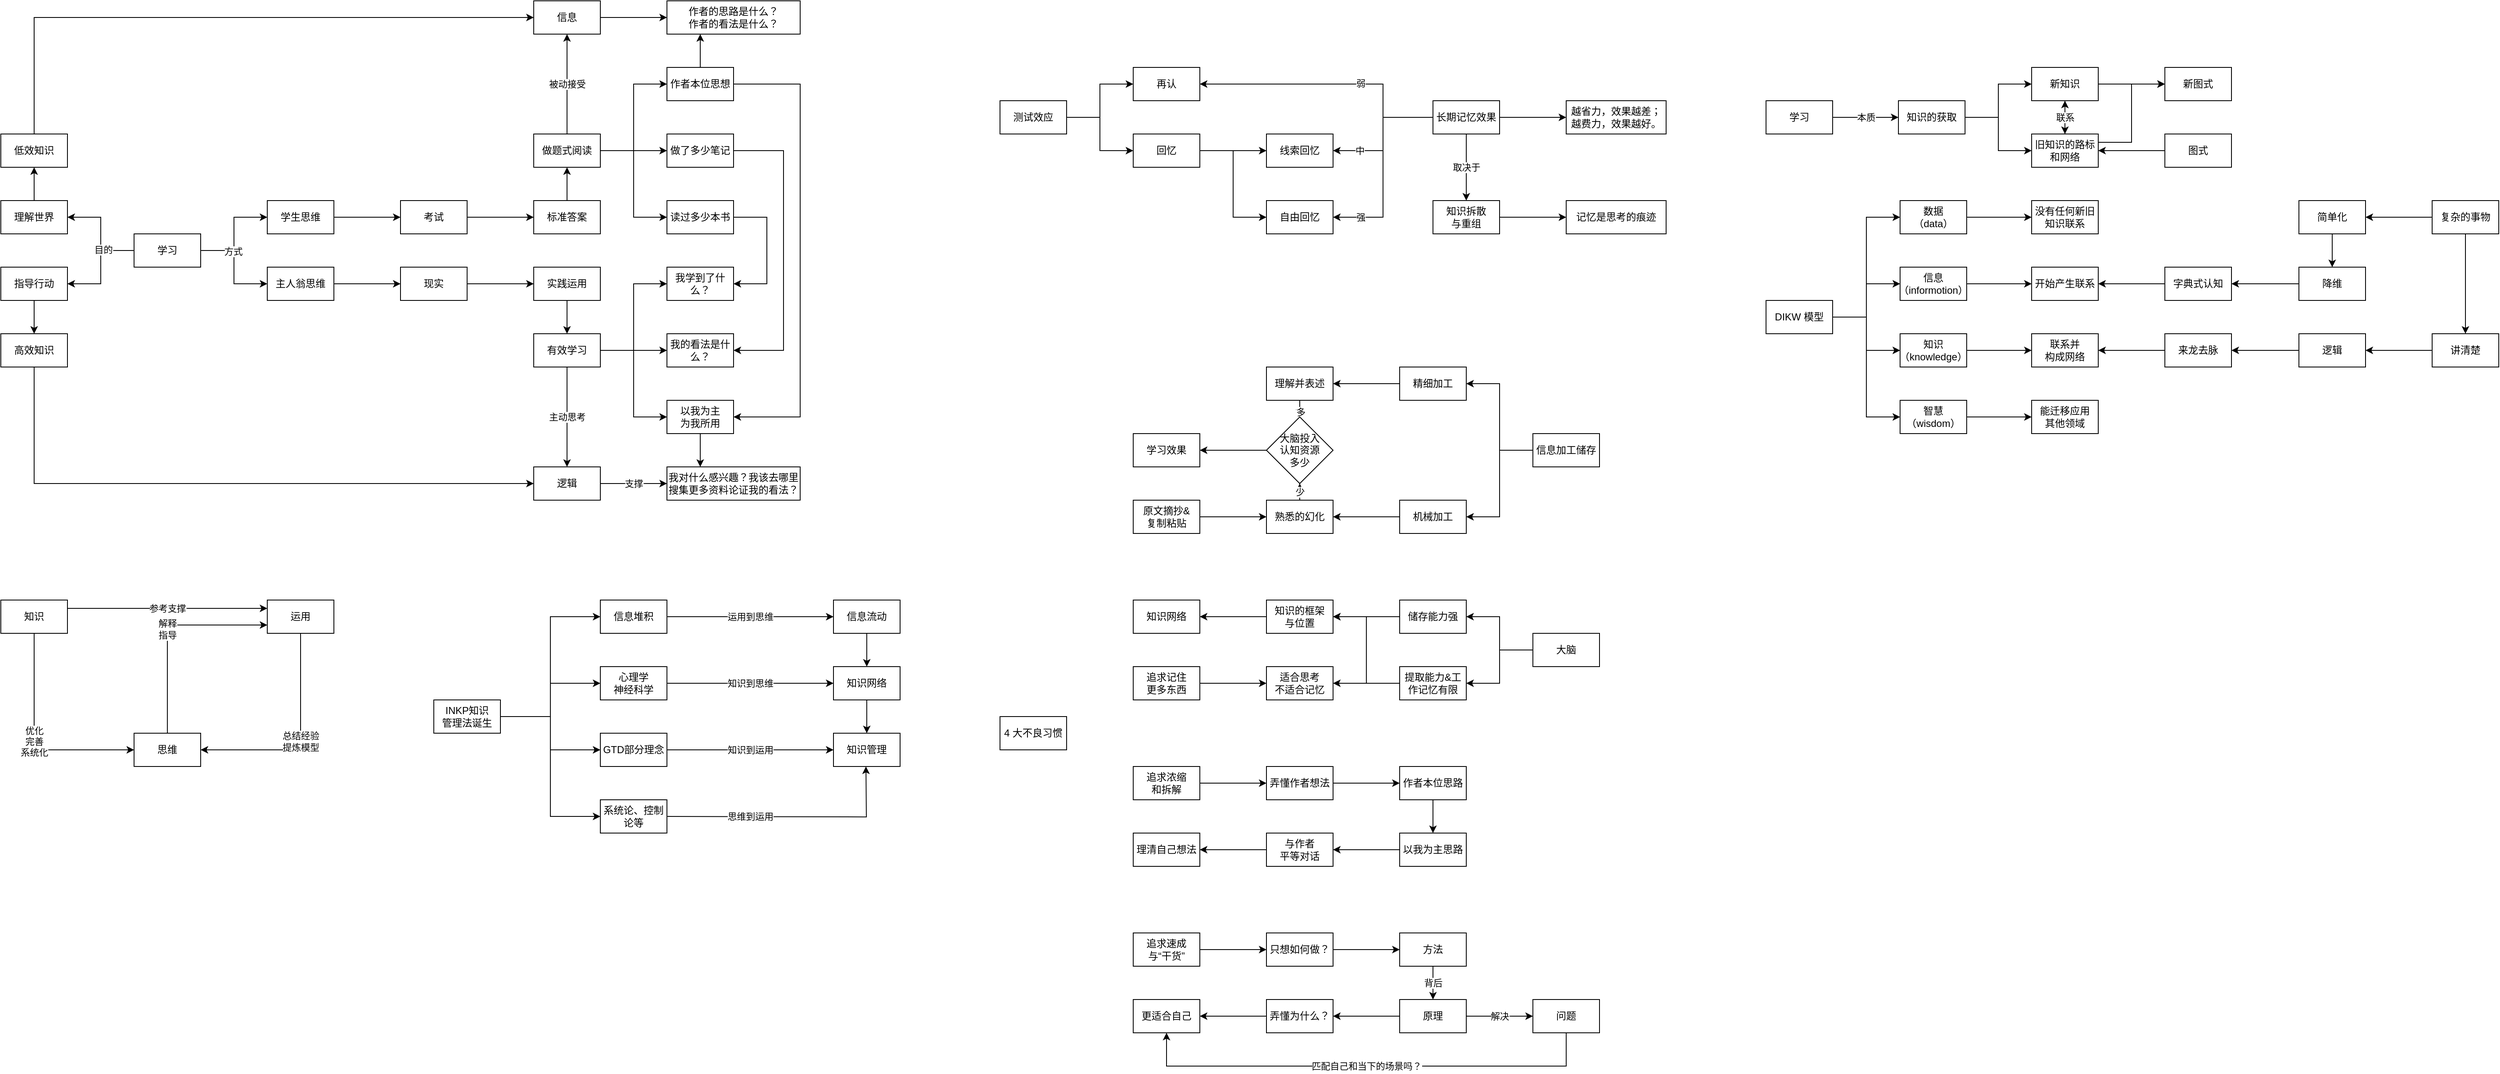 <mxfile version="24.2.7" type="github">
  <diagram name="第 1 页" id="3-ir8sG8A9ir57TGtiIx">
    <mxGraphModel dx="1088" dy="473" grid="1" gridSize="10" guides="1" tooltips="1" connect="1" arrows="1" fold="1" page="1" pageScale="1" pageWidth="827" pageHeight="1169" math="0" shadow="0">
      <root>
        <mxCell id="0" />
        <mxCell id="1" parent="0" />
        <mxCell id="uI1bhCW3IxB6a_JiNnzH-12" style="edgeStyle=orthogonalEdgeStyle;rounded=0;orthogonalLoop=1;jettySize=auto;html=1;" parent="1" source="uI1bhCW3IxB6a_JiNnzH-1" target="uI1bhCW3IxB6a_JiNnzH-5" edge="1">
          <mxGeometry relative="1" as="geometry" />
        </mxCell>
        <mxCell id="uI1bhCW3IxB6a_JiNnzH-1" value="学生思维" style="rounded=0;whiteSpace=wrap;html=1;" parent="1" vertex="1">
          <mxGeometry x="440" y="400" width="80" height="40" as="geometry" />
        </mxCell>
        <mxCell id="uI1bhCW3IxB6a_JiNnzH-13" style="edgeStyle=orthogonalEdgeStyle;rounded=0;orthogonalLoop=1;jettySize=auto;html=1;" parent="1" source="uI1bhCW3IxB6a_JiNnzH-2" target="uI1bhCW3IxB6a_JiNnzH-1" edge="1">
          <mxGeometry relative="1" as="geometry" />
        </mxCell>
        <mxCell id="uI1bhCW3IxB6a_JiNnzH-14" style="edgeStyle=orthogonalEdgeStyle;rounded=0;orthogonalLoop=1;jettySize=auto;html=1;entryX=0;entryY=0.5;entryDx=0;entryDy=0;" parent="1" source="uI1bhCW3IxB6a_JiNnzH-2" target="uI1bhCW3IxB6a_JiNnzH-9" edge="1">
          <mxGeometry relative="1" as="geometry" />
        </mxCell>
        <mxCell id="uI1bhCW3IxB6a_JiNnzH-65" value="方式" style="edgeLabel;html=1;align=center;verticalAlign=middle;resizable=0;points=[];" parent="uI1bhCW3IxB6a_JiNnzH-14" vertex="1" connectable="0">
          <mxGeometry x="-0.329" relative="1" as="geometry">
            <mxPoint x="-1" as="offset" />
          </mxGeometry>
        </mxCell>
        <mxCell id="uI1bhCW3IxB6a_JiNnzH-53" value="" style="edgeStyle=orthogonalEdgeStyle;rounded=0;orthogonalLoop=1;jettySize=auto;html=1;entryX=1;entryY=0.5;entryDx=0;entryDy=0;" parent="1" source="uI1bhCW3IxB6a_JiNnzH-2" target="uI1bhCW3IxB6a_JiNnzH-51" edge="1">
          <mxGeometry relative="1" as="geometry" />
        </mxCell>
        <mxCell id="uI1bhCW3IxB6a_JiNnzH-61" style="edgeStyle=orthogonalEdgeStyle;rounded=0;orthogonalLoop=1;jettySize=auto;html=1;entryX=1;entryY=0.5;entryDx=0;entryDy=0;" parent="1" source="uI1bhCW3IxB6a_JiNnzH-2" target="uI1bhCW3IxB6a_JiNnzH-52" edge="1">
          <mxGeometry relative="1" as="geometry" />
        </mxCell>
        <mxCell id="uI1bhCW3IxB6a_JiNnzH-64" value="目的" style="edgeLabel;html=1;align=center;verticalAlign=middle;resizable=0;points=[];" parent="uI1bhCW3IxB6a_JiNnzH-61" vertex="1" connectable="0">
          <mxGeometry x="-0.38" y="-1" relative="1" as="geometry">
            <mxPoint as="offset" />
          </mxGeometry>
        </mxCell>
        <mxCell id="uI1bhCW3IxB6a_JiNnzH-2" value="学习" style="rounded=0;whiteSpace=wrap;html=1;" parent="1" vertex="1">
          <mxGeometry x="280" y="440" width="80" height="40" as="geometry" />
        </mxCell>
        <mxCell id="uI1bhCW3IxB6a_JiNnzH-25" style="edgeStyle=orthogonalEdgeStyle;rounded=0;orthogonalLoop=1;jettySize=auto;html=1;" parent="1" source="uI1bhCW3IxB6a_JiNnzH-3" target="uI1bhCW3IxB6a_JiNnzH-17" edge="1">
          <mxGeometry relative="1" as="geometry" />
        </mxCell>
        <mxCell id="uI1bhCW3IxB6a_JiNnzH-3" value="标准答案" style="rounded=0;whiteSpace=wrap;html=1;" parent="1" vertex="1">
          <mxGeometry x="760" y="400" width="80" height="40" as="geometry" />
        </mxCell>
        <mxCell id="uI1bhCW3IxB6a_JiNnzH-11" style="edgeStyle=orthogonalEdgeStyle;rounded=0;orthogonalLoop=1;jettySize=auto;html=1;entryX=0;entryY=0.5;entryDx=0;entryDy=0;" parent="1" source="uI1bhCW3IxB6a_JiNnzH-4" target="uI1bhCW3IxB6a_JiNnzH-6" edge="1">
          <mxGeometry relative="1" as="geometry" />
        </mxCell>
        <mxCell id="uI1bhCW3IxB6a_JiNnzH-4" value="现实" style="rounded=0;whiteSpace=wrap;html=1;" parent="1" vertex="1">
          <mxGeometry x="600" y="480" width="80" height="40" as="geometry" />
        </mxCell>
        <mxCell id="uI1bhCW3IxB6a_JiNnzH-8" style="edgeStyle=orthogonalEdgeStyle;rounded=0;orthogonalLoop=1;jettySize=auto;html=1;" parent="1" source="uI1bhCW3IxB6a_JiNnzH-5" target="uI1bhCW3IxB6a_JiNnzH-3" edge="1">
          <mxGeometry relative="1" as="geometry" />
        </mxCell>
        <mxCell id="uI1bhCW3IxB6a_JiNnzH-5" value="考试" style="rounded=0;whiteSpace=wrap;html=1;" parent="1" vertex="1">
          <mxGeometry x="600" y="400" width="80" height="40" as="geometry" />
        </mxCell>
        <mxCell id="uI1bhCW3IxB6a_JiNnzH-26" style="edgeStyle=orthogonalEdgeStyle;rounded=0;orthogonalLoop=1;jettySize=auto;html=1;" parent="1" source="uI1bhCW3IxB6a_JiNnzH-6" target="uI1bhCW3IxB6a_JiNnzH-15" edge="1">
          <mxGeometry relative="1" as="geometry" />
        </mxCell>
        <mxCell id="uI1bhCW3IxB6a_JiNnzH-6" value="实践运用" style="rounded=0;whiteSpace=wrap;html=1;" parent="1" vertex="1">
          <mxGeometry x="760" y="480" width="80" height="40" as="geometry" />
        </mxCell>
        <mxCell id="uI1bhCW3IxB6a_JiNnzH-10" style="edgeStyle=orthogonalEdgeStyle;rounded=0;orthogonalLoop=1;jettySize=auto;html=1;entryX=0;entryY=0.5;entryDx=0;entryDy=0;" parent="1" source="uI1bhCW3IxB6a_JiNnzH-9" target="uI1bhCW3IxB6a_JiNnzH-4" edge="1">
          <mxGeometry relative="1" as="geometry" />
        </mxCell>
        <mxCell id="uI1bhCW3IxB6a_JiNnzH-9" value="主人翁思维" style="rounded=0;whiteSpace=wrap;html=1;" parent="1" vertex="1">
          <mxGeometry x="440" y="480" width="80" height="40" as="geometry" />
        </mxCell>
        <mxCell id="uI1bhCW3IxB6a_JiNnzH-33" style="edgeStyle=orthogonalEdgeStyle;rounded=0;orthogonalLoop=1;jettySize=auto;html=1;entryX=0;entryY=0.5;entryDx=0;entryDy=0;" parent="1" source="uI1bhCW3IxB6a_JiNnzH-15" target="uI1bhCW3IxB6a_JiNnzH-30" edge="1">
          <mxGeometry relative="1" as="geometry" />
        </mxCell>
        <mxCell id="uI1bhCW3IxB6a_JiNnzH-34" style="edgeStyle=orthogonalEdgeStyle;rounded=0;orthogonalLoop=1;jettySize=auto;html=1;" parent="1" source="uI1bhCW3IxB6a_JiNnzH-15" target="uI1bhCW3IxB6a_JiNnzH-31" edge="1">
          <mxGeometry relative="1" as="geometry" />
        </mxCell>
        <mxCell id="uI1bhCW3IxB6a_JiNnzH-35" style="edgeStyle=orthogonalEdgeStyle;rounded=0;orthogonalLoop=1;jettySize=auto;html=1;entryX=0;entryY=0.5;entryDx=0;entryDy=0;" parent="1" source="uI1bhCW3IxB6a_JiNnzH-15" target="uI1bhCW3IxB6a_JiNnzH-32" edge="1">
          <mxGeometry relative="1" as="geometry" />
        </mxCell>
        <mxCell id="uI1bhCW3IxB6a_JiNnzH-46" value="主动思考" style="edgeStyle=orthogonalEdgeStyle;rounded=0;orthogonalLoop=1;jettySize=auto;html=1;" parent="1" source="uI1bhCW3IxB6a_JiNnzH-15" target="uI1bhCW3IxB6a_JiNnzH-44" edge="1">
          <mxGeometry relative="1" as="geometry" />
        </mxCell>
        <mxCell id="uI1bhCW3IxB6a_JiNnzH-15" value="有效学习" style="rounded=0;whiteSpace=wrap;html=1;" parent="1" vertex="1">
          <mxGeometry x="760" y="560" width="80" height="40" as="geometry" />
        </mxCell>
        <mxCell id="uI1bhCW3IxB6a_JiNnzH-22" style="edgeStyle=orthogonalEdgeStyle;rounded=0;orthogonalLoop=1;jettySize=auto;html=1;" parent="1" source="uI1bhCW3IxB6a_JiNnzH-17" target="uI1bhCW3IxB6a_JiNnzH-21" edge="1">
          <mxGeometry relative="1" as="geometry">
            <Array as="points">
              <mxPoint x="880" y="340" />
              <mxPoint x="880" y="420" />
            </Array>
          </mxGeometry>
        </mxCell>
        <mxCell id="uI1bhCW3IxB6a_JiNnzH-27" style="edgeStyle=orthogonalEdgeStyle;rounded=0;orthogonalLoop=1;jettySize=auto;html=1;entryX=0;entryY=0.5;entryDx=0;entryDy=0;" parent="1" source="uI1bhCW3IxB6a_JiNnzH-17" target="uI1bhCW3IxB6a_JiNnzH-23" edge="1">
          <mxGeometry relative="1" as="geometry" />
        </mxCell>
        <mxCell id="uI1bhCW3IxB6a_JiNnzH-29" style="edgeStyle=orthogonalEdgeStyle;rounded=0;orthogonalLoop=1;jettySize=auto;html=1;entryX=0;entryY=0.5;entryDx=0;entryDy=0;" parent="1" source="uI1bhCW3IxB6a_JiNnzH-17" target="uI1bhCW3IxB6a_JiNnzH-28" edge="1">
          <mxGeometry relative="1" as="geometry" />
        </mxCell>
        <mxCell id="uI1bhCW3IxB6a_JiNnzH-49" value="被动接受" style="edgeStyle=orthogonalEdgeStyle;rounded=0;orthogonalLoop=1;jettySize=auto;html=1;" parent="1" source="uI1bhCW3IxB6a_JiNnzH-17" target="uI1bhCW3IxB6a_JiNnzH-48" edge="1">
          <mxGeometry relative="1" as="geometry" />
        </mxCell>
        <mxCell id="uI1bhCW3IxB6a_JiNnzH-17" value="做题式阅读" style="rounded=0;whiteSpace=wrap;html=1;" parent="1" vertex="1">
          <mxGeometry x="760" y="320" width="80" height="40" as="geometry" />
        </mxCell>
        <mxCell id="uI1bhCW3IxB6a_JiNnzH-36" style="edgeStyle=orthogonalEdgeStyle;rounded=0;orthogonalLoop=1;jettySize=auto;html=1;entryX=1;entryY=0.5;entryDx=0;entryDy=0;" parent="1" source="uI1bhCW3IxB6a_JiNnzH-21" target="uI1bhCW3IxB6a_JiNnzH-30" edge="1">
          <mxGeometry relative="1" as="geometry">
            <Array as="points">
              <mxPoint x="1040" y="420" />
              <mxPoint x="1040" y="500" />
            </Array>
          </mxGeometry>
        </mxCell>
        <mxCell id="uI1bhCW3IxB6a_JiNnzH-21" value="读过多少本书" style="rounded=0;whiteSpace=wrap;html=1;" parent="1" vertex="1">
          <mxGeometry x="920" y="400" width="80" height="40" as="geometry" />
        </mxCell>
        <mxCell id="uI1bhCW3IxB6a_JiNnzH-37" style="edgeStyle=orthogonalEdgeStyle;rounded=0;orthogonalLoop=1;jettySize=auto;html=1;entryX=1;entryY=0.5;entryDx=0;entryDy=0;" parent="1" source="uI1bhCW3IxB6a_JiNnzH-23" target="uI1bhCW3IxB6a_JiNnzH-31" edge="1">
          <mxGeometry relative="1" as="geometry">
            <Array as="points">
              <mxPoint x="1060" y="340" />
              <mxPoint x="1060" y="580" />
            </Array>
          </mxGeometry>
        </mxCell>
        <mxCell id="uI1bhCW3IxB6a_JiNnzH-23" value="做了多少笔记" style="rounded=0;whiteSpace=wrap;html=1;" parent="1" vertex="1">
          <mxGeometry x="920" y="320" width="80" height="40" as="geometry" />
        </mxCell>
        <mxCell id="uI1bhCW3IxB6a_JiNnzH-38" style="edgeStyle=orthogonalEdgeStyle;rounded=0;orthogonalLoop=1;jettySize=auto;html=1;entryX=1;entryY=0.5;entryDx=0;entryDy=0;" parent="1" source="uI1bhCW3IxB6a_JiNnzH-28" target="uI1bhCW3IxB6a_JiNnzH-32" edge="1">
          <mxGeometry relative="1" as="geometry">
            <Array as="points">
              <mxPoint x="1080" y="260" />
              <mxPoint x="1080" y="660" />
            </Array>
          </mxGeometry>
        </mxCell>
        <mxCell id="uI1bhCW3IxB6a_JiNnzH-47" style="edgeStyle=orthogonalEdgeStyle;rounded=0;orthogonalLoop=1;jettySize=auto;html=1;entryX=0.25;entryY=1;entryDx=0;entryDy=0;" parent="1" source="uI1bhCW3IxB6a_JiNnzH-28" target="uI1bhCW3IxB6a_JiNnzH-39" edge="1">
          <mxGeometry relative="1" as="geometry" />
        </mxCell>
        <mxCell id="uI1bhCW3IxB6a_JiNnzH-28" value="作者本位思想" style="rounded=0;whiteSpace=wrap;html=1;" parent="1" vertex="1">
          <mxGeometry x="920" y="240" width="80" height="40" as="geometry" />
        </mxCell>
        <mxCell id="uI1bhCW3IxB6a_JiNnzH-30" value="我学到了什么？" style="rounded=0;whiteSpace=wrap;html=1;" parent="1" vertex="1">
          <mxGeometry x="920" y="480" width="80" height="40" as="geometry" />
        </mxCell>
        <mxCell id="uI1bhCW3IxB6a_JiNnzH-31" value="我的看法是什么？" style="rounded=0;whiteSpace=wrap;html=1;" parent="1" vertex="1">
          <mxGeometry x="920" y="560" width="80" height="40" as="geometry" />
        </mxCell>
        <mxCell id="uI1bhCW3IxB6a_JiNnzH-42" style="edgeStyle=orthogonalEdgeStyle;rounded=0;orthogonalLoop=1;jettySize=auto;html=1;entryX=0.25;entryY=0;entryDx=0;entryDy=0;" parent="1" source="uI1bhCW3IxB6a_JiNnzH-32" target="uI1bhCW3IxB6a_JiNnzH-41" edge="1">
          <mxGeometry relative="1" as="geometry" />
        </mxCell>
        <mxCell id="uI1bhCW3IxB6a_JiNnzH-32" value="以我为主&lt;br&gt;为我所用" style="rounded=0;whiteSpace=wrap;html=1;" parent="1" vertex="1">
          <mxGeometry x="920" y="640" width="80" height="40" as="geometry" />
        </mxCell>
        <mxCell id="uI1bhCW3IxB6a_JiNnzH-39" value="作者的思路是什么？&lt;div&gt;作者的看法是什么？&lt;/div&gt;" style="rounded=0;whiteSpace=wrap;html=1;" parent="1" vertex="1">
          <mxGeometry x="920" y="160" width="160" height="40" as="geometry" />
        </mxCell>
        <mxCell id="uI1bhCW3IxB6a_JiNnzH-41" value="我对什么感兴趣？&lt;span style=&quot;background-color: initial;&quot;&gt;我该去哪里搜集更多资料论证我的看法？&lt;/span&gt;" style="rounded=0;whiteSpace=wrap;html=1;" parent="1" vertex="1">
          <mxGeometry x="920" y="720" width="160" height="40" as="geometry" />
        </mxCell>
        <mxCell id="uI1bhCW3IxB6a_JiNnzH-45" value="支撑" style="edgeStyle=orthogonalEdgeStyle;rounded=0;orthogonalLoop=1;jettySize=auto;html=1;" parent="1" source="uI1bhCW3IxB6a_JiNnzH-44" target="uI1bhCW3IxB6a_JiNnzH-41" edge="1">
          <mxGeometry relative="1" as="geometry" />
        </mxCell>
        <mxCell id="uI1bhCW3IxB6a_JiNnzH-44" value="逻辑" style="rounded=0;whiteSpace=wrap;html=1;" parent="1" vertex="1">
          <mxGeometry x="760" y="720" width="80" height="40" as="geometry" />
        </mxCell>
        <mxCell id="uI1bhCW3IxB6a_JiNnzH-50" style="edgeStyle=orthogonalEdgeStyle;rounded=0;orthogonalLoop=1;jettySize=auto;html=1;" parent="1" source="uI1bhCW3IxB6a_JiNnzH-48" target="uI1bhCW3IxB6a_JiNnzH-39" edge="1">
          <mxGeometry relative="1" as="geometry" />
        </mxCell>
        <mxCell id="uI1bhCW3IxB6a_JiNnzH-48" value="信息" style="rounded=0;whiteSpace=wrap;html=1;" parent="1" vertex="1">
          <mxGeometry x="760" y="160" width="80" height="40" as="geometry" />
        </mxCell>
        <mxCell id="uI1bhCW3IxB6a_JiNnzH-60" style="edgeStyle=orthogonalEdgeStyle;rounded=0;orthogonalLoop=1;jettySize=auto;html=1;entryX=0.5;entryY=1;entryDx=0;entryDy=0;" parent="1" source="uI1bhCW3IxB6a_JiNnzH-51" target="uI1bhCW3IxB6a_JiNnzH-58" edge="1">
          <mxGeometry relative="1" as="geometry" />
        </mxCell>
        <mxCell id="uI1bhCW3IxB6a_JiNnzH-51" value="理解世界" style="rounded=0;whiteSpace=wrap;html=1;" parent="1" vertex="1">
          <mxGeometry x="120" y="400" width="80" height="40" as="geometry" />
        </mxCell>
        <mxCell id="uI1bhCW3IxB6a_JiNnzH-59" style="edgeStyle=orthogonalEdgeStyle;rounded=0;orthogonalLoop=1;jettySize=auto;html=1;" parent="1" source="uI1bhCW3IxB6a_JiNnzH-52" target="uI1bhCW3IxB6a_JiNnzH-57" edge="1">
          <mxGeometry relative="1" as="geometry" />
        </mxCell>
        <mxCell id="uI1bhCW3IxB6a_JiNnzH-52" value="指导行动" style="rounded=0;whiteSpace=wrap;html=1;" parent="1" vertex="1">
          <mxGeometry x="120" y="480" width="80" height="40" as="geometry" />
        </mxCell>
        <mxCell id="uI1bhCW3IxB6a_JiNnzH-63" style="edgeStyle=orthogonalEdgeStyle;rounded=0;orthogonalLoop=1;jettySize=auto;html=1;entryX=0;entryY=0.5;entryDx=0;entryDy=0;" parent="1" source="uI1bhCW3IxB6a_JiNnzH-57" target="uI1bhCW3IxB6a_JiNnzH-44" edge="1">
          <mxGeometry relative="1" as="geometry">
            <Array as="points">
              <mxPoint x="160" y="740" />
            </Array>
          </mxGeometry>
        </mxCell>
        <mxCell id="uI1bhCW3IxB6a_JiNnzH-57" value="高效知识" style="rounded=0;whiteSpace=wrap;html=1;" parent="1" vertex="1">
          <mxGeometry x="120" y="560" width="80" height="40" as="geometry" />
        </mxCell>
        <mxCell id="uI1bhCW3IxB6a_JiNnzH-62" style="edgeStyle=orthogonalEdgeStyle;rounded=0;orthogonalLoop=1;jettySize=auto;html=1;entryX=0;entryY=0.5;entryDx=0;entryDy=0;" parent="1" source="uI1bhCW3IxB6a_JiNnzH-58" target="uI1bhCW3IxB6a_JiNnzH-48" edge="1">
          <mxGeometry relative="1" as="geometry">
            <Array as="points">
              <mxPoint x="160" y="180" />
            </Array>
          </mxGeometry>
        </mxCell>
        <mxCell id="uI1bhCW3IxB6a_JiNnzH-58" value="低效知识" style="rounded=0;whiteSpace=wrap;html=1;" parent="1" vertex="1">
          <mxGeometry x="120" y="320" width="80" height="40" as="geometry" />
        </mxCell>
        <mxCell id="uI1bhCW3IxB6a_JiNnzH-78" value="总结经验&lt;br&gt;提炼模型" style="edgeStyle=orthogonalEdgeStyle;rounded=0;orthogonalLoop=1;jettySize=auto;html=1;entryX=1;entryY=0.5;entryDx=0;entryDy=0;" parent="1" source="uI1bhCW3IxB6a_JiNnzH-66" target="uI1bhCW3IxB6a_JiNnzH-67" edge="1">
          <mxGeometry relative="1" as="geometry">
            <Array as="points">
              <mxPoint x="480" y="1060" />
            </Array>
            <mxPoint as="offset" />
          </mxGeometry>
        </mxCell>
        <mxCell id="uI1bhCW3IxB6a_JiNnzH-66" value="运用" style="rounded=0;whiteSpace=wrap;html=1;" parent="1" vertex="1">
          <mxGeometry x="440" y="880" width="80" height="40" as="geometry" />
        </mxCell>
        <mxCell id="uI1bhCW3IxB6a_JiNnzH-79" value="解释&lt;br&gt;指导" style="edgeStyle=orthogonalEdgeStyle;rounded=0;orthogonalLoop=1;jettySize=auto;html=1;entryX=0;entryY=0.75;entryDx=0;entryDy=0;" parent="1" source="uI1bhCW3IxB6a_JiNnzH-67" target="uI1bhCW3IxB6a_JiNnzH-66" edge="1">
          <mxGeometry relative="1" as="geometry">
            <Array as="points">
              <mxPoint x="320" y="910" />
            </Array>
          </mxGeometry>
        </mxCell>
        <mxCell id="uI1bhCW3IxB6a_JiNnzH-67" value="思维" style="rounded=0;whiteSpace=wrap;html=1;" parent="1" vertex="1">
          <mxGeometry x="280" y="1040" width="80" height="40" as="geometry" />
        </mxCell>
        <mxCell id="uI1bhCW3IxB6a_JiNnzH-74" value="优化&lt;br&gt;完善&lt;br&gt;系统化" style="edgeStyle=orthogonalEdgeStyle;rounded=0;orthogonalLoop=1;jettySize=auto;html=1;entryX=0;entryY=0.5;entryDx=0;entryDy=0;" parent="1" source="uI1bhCW3IxB6a_JiNnzH-68" target="uI1bhCW3IxB6a_JiNnzH-67" edge="1">
          <mxGeometry relative="1" as="geometry">
            <Array as="points">
              <mxPoint x="160" y="1060" />
            </Array>
            <mxPoint as="offset" />
          </mxGeometry>
        </mxCell>
        <mxCell id="uI1bhCW3IxB6a_JiNnzH-77" value="参考支撑" style="edgeStyle=orthogonalEdgeStyle;rounded=0;orthogonalLoop=1;jettySize=auto;html=1;" parent="1" source="uI1bhCW3IxB6a_JiNnzH-68" target="uI1bhCW3IxB6a_JiNnzH-66" edge="1">
          <mxGeometry relative="1" as="geometry">
            <Array as="points">
              <mxPoint x="320" y="890" />
              <mxPoint x="320" y="890" />
            </Array>
          </mxGeometry>
        </mxCell>
        <mxCell id="uI1bhCW3IxB6a_JiNnzH-68" value="知识" style="rounded=0;whiteSpace=wrap;html=1;" parent="1" vertex="1">
          <mxGeometry x="120" y="880" width="80" height="40" as="geometry" />
        </mxCell>
        <mxCell id="uI1bhCW3IxB6a_JiNnzH-99" style="edgeStyle=orthogonalEdgeStyle;rounded=0;orthogonalLoop=1;jettySize=auto;html=1;entryX=0;entryY=0.5;entryDx=0;entryDy=0;" parent="1" source="uI1bhCW3IxB6a_JiNnzH-80" target="uI1bhCW3IxB6a_JiNnzH-81" edge="1">
          <mxGeometry relative="1" as="geometry" />
        </mxCell>
        <mxCell id="uI1bhCW3IxB6a_JiNnzH-100" style="edgeStyle=orthogonalEdgeStyle;rounded=0;orthogonalLoop=1;jettySize=auto;html=1;" parent="1" source="uI1bhCW3IxB6a_JiNnzH-80" target="uI1bhCW3IxB6a_JiNnzH-86" edge="1">
          <mxGeometry relative="1" as="geometry" />
        </mxCell>
        <mxCell id="uI1bhCW3IxB6a_JiNnzH-101" style="edgeStyle=orthogonalEdgeStyle;rounded=0;orthogonalLoop=1;jettySize=auto;html=1;entryX=0;entryY=0.5;entryDx=0;entryDy=0;" parent="1" source="uI1bhCW3IxB6a_JiNnzH-80" target="uI1bhCW3IxB6a_JiNnzH-90" edge="1">
          <mxGeometry relative="1" as="geometry" />
        </mxCell>
        <mxCell id="uI1bhCW3IxB6a_JiNnzH-102" style="edgeStyle=orthogonalEdgeStyle;rounded=0;orthogonalLoop=1;jettySize=auto;html=1;entryX=0;entryY=0.5;entryDx=0;entryDy=0;" parent="1" source="uI1bhCW3IxB6a_JiNnzH-80" target="uI1bhCW3IxB6a_JiNnzH-94" edge="1">
          <mxGeometry relative="1" as="geometry" />
        </mxCell>
        <mxCell id="uI1bhCW3IxB6a_JiNnzH-80" value="INKP知识&lt;br&gt;管理法诞生" style="rounded=0;whiteSpace=wrap;html=1;" parent="1" vertex="1">
          <mxGeometry x="640" y="1000" width="80" height="40" as="geometry" />
        </mxCell>
        <mxCell id="uI1bhCW3IxB6a_JiNnzH-83" value="运用到思维" style="edgeStyle=orthogonalEdgeStyle;rounded=0;orthogonalLoop=1;jettySize=auto;html=1;" parent="1" source="uI1bhCW3IxB6a_JiNnzH-81" target="uI1bhCW3IxB6a_JiNnzH-82" edge="1">
          <mxGeometry relative="1" as="geometry" />
        </mxCell>
        <mxCell id="uI1bhCW3IxB6a_JiNnzH-81" value="信息堆积" style="rounded=0;whiteSpace=wrap;html=1;" parent="1" vertex="1">
          <mxGeometry x="840" y="880" width="80" height="40" as="geometry" />
        </mxCell>
        <mxCell id="uI1bhCW3IxB6a_JiNnzH-97" style="edgeStyle=orthogonalEdgeStyle;rounded=0;orthogonalLoop=1;jettySize=auto;html=1;" parent="1" source="uI1bhCW3IxB6a_JiNnzH-82" target="uI1bhCW3IxB6a_JiNnzH-87" edge="1">
          <mxGeometry relative="1" as="geometry" />
        </mxCell>
        <mxCell id="uI1bhCW3IxB6a_JiNnzH-82" value="信息流动" style="rounded=0;whiteSpace=wrap;html=1;" parent="1" vertex="1">
          <mxGeometry x="1120" y="880" width="80" height="40" as="geometry" />
        </mxCell>
        <mxCell id="uI1bhCW3IxB6a_JiNnzH-88" value="知识到思维" style="edgeStyle=orthogonalEdgeStyle;rounded=0;orthogonalLoop=1;jettySize=auto;html=1;" parent="1" source="uI1bhCW3IxB6a_JiNnzH-86" target="uI1bhCW3IxB6a_JiNnzH-87" edge="1">
          <mxGeometry relative="1" as="geometry" />
        </mxCell>
        <mxCell id="uI1bhCW3IxB6a_JiNnzH-86" value="心理学&lt;br&gt;神经科学" style="rounded=0;whiteSpace=wrap;html=1;" parent="1" vertex="1">
          <mxGeometry x="840" y="960" width="80" height="40" as="geometry" />
        </mxCell>
        <mxCell id="uI1bhCW3IxB6a_JiNnzH-98" style="edgeStyle=orthogonalEdgeStyle;rounded=0;orthogonalLoop=1;jettySize=auto;html=1;entryX=0.5;entryY=0;entryDx=0;entryDy=0;" parent="1" source="uI1bhCW3IxB6a_JiNnzH-87" target="uI1bhCW3IxB6a_JiNnzH-91" edge="1">
          <mxGeometry relative="1" as="geometry" />
        </mxCell>
        <mxCell id="uI1bhCW3IxB6a_JiNnzH-87" value="知识网络" style="rounded=0;whiteSpace=wrap;html=1;" parent="1" vertex="1">
          <mxGeometry x="1120" y="960" width="80" height="40" as="geometry" />
        </mxCell>
        <mxCell id="uI1bhCW3IxB6a_JiNnzH-92" value="知识到运用" style="edgeStyle=orthogonalEdgeStyle;rounded=0;orthogonalLoop=1;jettySize=auto;html=1;" parent="1" source="uI1bhCW3IxB6a_JiNnzH-90" target="uI1bhCW3IxB6a_JiNnzH-91" edge="1">
          <mxGeometry relative="1" as="geometry" />
        </mxCell>
        <mxCell id="uI1bhCW3IxB6a_JiNnzH-90" value="GTD部分理念" style="rounded=0;whiteSpace=wrap;html=1;" parent="1" vertex="1">
          <mxGeometry x="840" y="1040" width="80" height="40" as="geometry" />
        </mxCell>
        <mxCell id="uI1bhCW3IxB6a_JiNnzH-91" value="知识管理" style="rounded=0;whiteSpace=wrap;html=1;" parent="1" vertex="1">
          <mxGeometry x="1120" y="1040" width="80" height="40" as="geometry" />
        </mxCell>
        <mxCell id="uI1bhCW3IxB6a_JiNnzH-96" value="&lt;span style=&quot;color: rgb(0, 0, 0); font-family: Helvetica; font-size: 11px; font-style: normal; font-variant-ligatures: normal; font-variant-caps: normal; font-weight: 400; letter-spacing: normal; orphans: 2; text-align: center; text-indent: 0px; text-transform: none; widows: 2; word-spacing: 0px; -webkit-text-stroke-width: 0px; white-space: nowrap; background-color: rgb(255, 255, 255); text-decoration-thickness: initial; text-decoration-style: initial; text-decoration-color: initial; display: inline !important; float: none;&quot;&gt;思维到运用&lt;/span&gt;" style="edgeStyle=orthogonalEdgeStyle;rounded=0;orthogonalLoop=1;jettySize=auto;html=1;entryX=0.5;entryY=1;entryDx=0;entryDy=0;" parent="1" edge="1">
          <mxGeometry x="-0.329" relative="1" as="geometry">
            <mxPoint x="919" y="1140.059" as="sourcePoint" />
            <mxPoint x="1159" y="1080" as="targetPoint" />
            <mxPoint as="offset" />
          </mxGeometry>
        </mxCell>
        <mxCell id="uI1bhCW3IxB6a_JiNnzH-94" value="系统论、控制论等" style="rounded=0;whiteSpace=wrap;html=1;" parent="1" vertex="1">
          <mxGeometry x="840" y="1120" width="80" height="40" as="geometry" />
        </mxCell>
        <mxCell id="qi-14c-lWxf0N9nxJv3p-8" style="edgeStyle=orthogonalEdgeStyle;rounded=0;orthogonalLoop=1;jettySize=auto;html=1;" parent="1" source="qi-14c-lWxf0N9nxJv3p-1" target="qi-14c-lWxf0N9nxJv3p-2" edge="1">
          <mxGeometry relative="1" as="geometry" />
        </mxCell>
        <mxCell id="qi-14c-lWxf0N9nxJv3p-9" style="edgeStyle=orthogonalEdgeStyle;rounded=0;orthogonalLoop=1;jettySize=auto;html=1;entryX=0;entryY=0.5;entryDx=0;entryDy=0;" parent="1" source="qi-14c-lWxf0N9nxJv3p-1" target="qi-14c-lWxf0N9nxJv3p-3" edge="1">
          <mxGeometry relative="1" as="geometry" />
        </mxCell>
        <mxCell id="qi-14c-lWxf0N9nxJv3p-1" value="测试效应" style="rounded=0;whiteSpace=wrap;html=1;" parent="1" vertex="1">
          <mxGeometry x="1320" y="280" width="80" height="40" as="geometry" />
        </mxCell>
        <mxCell id="qi-14c-lWxf0N9nxJv3p-2" value="再认" style="rounded=0;whiteSpace=wrap;html=1;" parent="1" vertex="1">
          <mxGeometry x="1480" y="240" width="80" height="40" as="geometry" />
        </mxCell>
        <mxCell id="qi-14c-lWxf0N9nxJv3p-10" style="edgeStyle=orthogonalEdgeStyle;rounded=0;orthogonalLoop=1;jettySize=auto;html=1;" parent="1" source="qi-14c-lWxf0N9nxJv3p-3" target="qi-14c-lWxf0N9nxJv3p-5" edge="1">
          <mxGeometry relative="1" as="geometry" />
        </mxCell>
        <mxCell id="qi-14c-lWxf0N9nxJv3p-11" style="edgeStyle=orthogonalEdgeStyle;rounded=0;orthogonalLoop=1;jettySize=auto;html=1;entryX=0;entryY=0.5;entryDx=0;entryDy=0;" parent="1" source="qi-14c-lWxf0N9nxJv3p-3" target="qi-14c-lWxf0N9nxJv3p-6" edge="1">
          <mxGeometry relative="1" as="geometry" />
        </mxCell>
        <mxCell id="qi-14c-lWxf0N9nxJv3p-3" value="回忆" style="rounded=0;whiteSpace=wrap;html=1;" parent="1" vertex="1">
          <mxGeometry x="1480" y="320" width="80" height="40" as="geometry" />
        </mxCell>
        <mxCell id="qi-14c-lWxf0N9nxJv3p-5" value="线索回忆" style="rounded=0;whiteSpace=wrap;html=1;" parent="1" vertex="1">
          <mxGeometry x="1640" y="320" width="80" height="40" as="geometry" />
        </mxCell>
        <mxCell id="qi-14c-lWxf0N9nxJv3p-6" value="自由回忆" style="rounded=0;whiteSpace=wrap;html=1;" parent="1" vertex="1">
          <mxGeometry x="1640" y="400" width="80" height="40" as="geometry" />
        </mxCell>
        <mxCell id="qi-14c-lWxf0N9nxJv3p-13" style="edgeStyle=orthogonalEdgeStyle;rounded=0;orthogonalLoop=1;jettySize=auto;html=1;" parent="1" source="qi-14c-lWxf0N9nxJv3p-12" target="qi-14c-lWxf0N9nxJv3p-2" edge="1">
          <mxGeometry relative="1" as="geometry">
            <Array as="points">
              <mxPoint x="1780" y="300" />
              <mxPoint x="1780" y="260" />
            </Array>
          </mxGeometry>
        </mxCell>
        <mxCell id="qi-14c-lWxf0N9nxJv3p-19" value="弱" style="edgeLabel;html=1;align=center;verticalAlign=middle;resizable=0;points=[];" parent="qi-14c-lWxf0N9nxJv3p-13" vertex="1" connectable="0">
          <mxGeometry x="-0.179" y="-2" relative="1" as="geometry">
            <mxPoint x="4" y="1" as="offset" />
          </mxGeometry>
        </mxCell>
        <mxCell id="qi-14c-lWxf0N9nxJv3p-14" style="edgeStyle=orthogonalEdgeStyle;rounded=0;orthogonalLoop=1;jettySize=auto;html=1;entryX=1;entryY=0.5;entryDx=0;entryDy=0;" parent="1" source="qi-14c-lWxf0N9nxJv3p-12" target="qi-14c-lWxf0N9nxJv3p-5" edge="1">
          <mxGeometry relative="1" as="geometry" />
        </mxCell>
        <mxCell id="qi-14c-lWxf0N9nxJv3p-18" value="中" style="edgeLabel;html=1;align=center;verticalAlign=middle;resizable=0;points=[];" parent="qi-14c-lWxf0N9nxJv3p-14" vertex="1" connectable="0">
          <mxGeometry x="0.568" y="1" relative="1" as="geometry">
            <mxPoint x="-3" y="-1" as="offset" />
          </mxGeometry>
        </mxCell>
        <mxCell id="qi-14c-lWxf0N9nxJv3p-15" style="edgeStyle=orthogonalEdgeStyle;rounded=0;orthogonalLoop=1;jettySize=auto;html=1;entryX=1;entryY=0.5;entryDx=0;entryDy=0;" parent="1" source="qi-14c-lWxf0N9nxJv3p-12" target="qi-14c-lWxf0N9nxJv3p-6" edge="1">
          <mxGeometry relative="1" as="geometry" />
        </mxCell>
        <mxCell id="qi-14c-lWxf0N9nxJv3p-17" value="强" style="edgeLabel;html=1;align=center;verticalAlign=middle;resizable=0;points=[];" parent="qi-14c-lWxf0N9nxJv3p-15" vertex="1" connectable="0">
          <mxGeometry x="0.741" relative="1" as="geometry">
            <mxPoint x="2" as="offset" />
          </mxGeometry>
        </mxCell>
        <mxCell id="qi-14c-lWxf0N9nxJv3p-21" style="edgeStyle=orthogonalEdgeStyle;rounded=0;orthogonalLoop=1;jettySize=auto;html=1;" parent="1" source="qi-14c-lWxf0N9nxJv3p-12" target="qi-14c-lWxf0N9nxJv3p-20" edge="1">
          <mxGeometry relative="1" as="geometry" />
        </mxCell>
        <mxCell id="qi-14c-lWxf0N9nxJv3p-23" value="取决于" style="edgeStyle=orthogonalEdgeStyle;rounded=0;orthogonalLoop=1;jettySize=auto;html=1;" parent="1" source="qi-14c-lWxf0N9nxJv3p-12" target="qi-14c-lWxf0N9nxJv3p-22" edge="1">
          <mxGeometry relative="1" as="geometry" />
        </mxCell>
        <mxCell id="qi-14c-lWxf0N9nxJv3p-12" value="长期记忆效果" style="rounded=0;whiteSpace=wrap;html=1;" parent="1" vertex="1">
          <mxGeometry x="1840" y="280" width="80" height="40" as="geometry" />
        </mxCell>
        <mxCell id="qi-14c-lWxf0N9nxJv3p-20" value="越省力，效果越差；越费力，效果越好。" style="rounded=0;whiteSpace=wrap;html=1;" parent="1" vertex="1">
          <mxGeometry x="2000" y="280" width="120" height="40" as="geometry" />
        </mxCell>
        <mxCell id="qi-14c-lWxf0N9nxJv3p-26" style="edgeStyle=orthogonalEdgeStyle;rounded=0;orthogonalLoop=1;jettySize=auto;html=1;" parent="1" source="qi-14c-lWxf0N9nxJv3p-22" target="qi-14c-lWxf0N9nxJv3p-24" edge="1">
          <mxGeometry relative="1" as="geometry" />
        </mxCell>
        <mxCell id="qi-14c-lWxf0N9nxJv3p-22" value="知识拆散&lt;br&gt;与重组" style="rounded=0;whiteSpace=wrap;html=1;" parent="1" vertex="1">
          <mxGeometry x="1840" y="400" width="80" height="40" as="geometry" />
        </mxCell>
        <mxCell id="qi-14c-lWxf0N9nxJv3p-24" value="记忆是思考的痕迹" style="rounded=0;whiteSpace=wrap;html=1;" parent="1" vertex="1">
          <mxGeometry x="2000" y="400" width="120" height="40" as="geometry" />
        </mxCell>
        <mxCell id="9dSmARz3-hMaqzZj94cc-1" value="4 大不良习惯" style="rounded=0;whiteSpace=wrap;html=1;" vertex="1" parent="1">
          <mxGeometry x="1320" y="1020" width="80" height="40" as="geometry" />
        </mxCell>
        <mxCell id="9dSmARz3-hMaqzZj94cc-12" style="edgeStyle=orthogonalEdgeStyle;rounded=0;orthogonalLoop=1;jettySize=auto;html=1;" edge="1" parent="1" source="9dSmARz3-hMaqzZj94cc-2" target="9dSmARz3-hMaqzZj94cc-9">
          <mxGeometry relative="1" as="geometry" />
        </mxCell>
        <mxCell id="9dSmARz3-hMaqzZj94cc-2" value="原文摘抄&amp;amp;&lt;br&gt;复制粘贴" style="rounded=0;whiteSpace=wrap;html=1;" vertex="1" parent="1">
          <mxGeometry x="1480" y="760" width="80" height="40" as="geometry" />
        </mxCell>
        <mxCell id="9dSmARz3-hMaqzZj94cc-33" style="edgeStyle=orthogonalEdgeStyle;rounded=0;orthogonalLoop=1;jettySize=auto;html=1;" edge="1" parent="1" source="9dSmARz3-hMaqzZj94cc-3" target="9dSmARz3-hMaqzZj94cc-31">
          <mxGeometry relative="1" as="geometry" />
        </mxCell>
        <mxCell id="9dSmARz3-hMaqzZj94cc-3" value="追求记住&lt;br&gt;更多东西" style="rounded=0;whiteSpace=wrap;html=1;" vertex="1" parent="1">
          <mxGeometry x="1480" y="960" width="80" height="40" as="geometry" />
        </mxCell>
        <mxCell id="9dSmARz3-hMaqzZj94cc-54" style="edgeStyle=orthogonalEdgeStyle;rounded=0;orthogonalLoop=1;jettySize=auto;html=1;" edge="1" parent="1" source="9dSmARz3-hMaqzZj94cc-4" target="9dSmARz3-hMaqzZj94cc-52">
          <mxGeometry relative="1" as="geometry" />
        </mxCell>
        <mxCell id="9dSmARz3-hMaqzZj94cc-4" value="追求浓缩&lt;br&gt;和拆解" style="rounded=0;whiteSpace=wrap;html=1;" vertex="1" parent="1">
          <mxGeometry x="1480" y="1080" width="80" height="40" as="geometry" />
        </mxCell>
        <mxCell id="9dSmARz3-hMaqzZj94cc-64" style="edgeStyle=orthogonalEdgeStyle;rounded=0;orthogonalLoop=1;jettySize=auto;html=1;" edge="1" parent="1" source="9dSmARz3-hMaqzZj94cc-5" target="9dSmARz3-hMaqzZj94cc-63">
          <mxGeometry relative="1" as="geometry" />
        </mxCell>
        <mxCell id="9dSmARz3-hMaqzZj94cc-5" value="追求速成&lt;br&gt;与“干货”" style="rounded=0;whiteSpace=wrap;html=1;" vertex="1" parent="1">
          <mxGeometry x="1480" y="1280" width="80" height="40" as="geometry" />
        </mxCell>
        <mxCell id="9dSmARz3-hMaqzZj94cc-15" style="edgeStyle=orthogonalEdgeStyle;rounded=0;orthogonalLoop=1;jettySize=auto;html=1;" edge="1" parent="1" source="9dSmARz3-hMaqzZj94cc-6" target="9dSmARz3-hMaqzZj94cc-8">
          <mxGeometry relative="1" as="geometry">
            <Array as="points">
              <mxPoint x="1920" y="700" />
              <mxPoint x="1920" y="780" />
            </Array>
          </mxGeometry>
        </mxCell>
        <mxCell id="9dSmARz3-hMaqzZj94cc-16" style="edgeStyle=orthogonalEdgeStyle;rounded=0;orthogonalLoop=1;jettySize=auto;html=1;" edge="1" parent="1" source="9dSmARz3-hMaqzZj94cc-6" target="9dSmARz3-hMaqzZj94cc-7">
          <mxGeometry relative="1" as="geometry">
            <Array as="points">
              <mxPoint x="1920" y="700" />
              <mxPoint x="1920" y="620" />
            </Array>
          </mxGeometry>
        </mxCell>
        <mxCell id="9dSmARz3-hMaqzZj94cc-6" value="信息加工储存" style="rounded=0;whiteSpace=wrap;html=1;" vertex="1" parent="1">
          <mxGeometry x="1960" y="680" width="80" height="40" as="geometry" />
        </mxCell>
        <mxCell id="9dSmARz3-hMaqzZj94cc-20" style="edgeStyle=orthogonalEdgeStyle;rounded=0;orthogonalLoop=1;jettySize=auto;html=1;entryX=1;entryY=0.5;entryDx=0;entryDy=0;" edge="1" parent="1" source="9dSmARz3-hMaqzZj94cc-7" target="9dSmARz3-hMaqzZj94cc-19">
          <mxGeometry relative="1" as="geometry" />
        </mxCell>
        <mxCell id="9dSmARz3-hMaqzZj94cc-7" value="精细加工" style="rounded=0;whiteSpace=wrap;html=1;" vertex="1" parent="1">
          <mxGeometry x="1800" y="600" width="80" height="40" as="geometry" />
        </mxCell>
        <mxCell id="9dSmARz3-hMaqzZj94cc-14" style="edgeStyle=orthogonalEdgeStyle;rounded=0;orthogonalLoop=1;jettySize=auto;html=1;" edge="1" parent="1" source="9dSmARz3-hMaqzZj94cc-8" target="9dSmARz3-hMaqzZj94cc-9">
          <mxGeometry relative="1" as="geometry" />
        </mxCell>
        <mxCell id="9dSmARz3-hMaqzZj94cc-8" value="机械加工" style="rounded=0;whiteSpace=wrap;html=1;" vertex="1" parent="1">
          <mxGeometry x="1800" y="760" width="80" height="40" as="geometry" />
        </mxCell>
        <mxCell id="9dSmARz3-hMaqzZj94cc-42" value="少" style="edgeStyle=orthogonalEdgeStyle;rounded=0;orthogonalLoop=1;jettySize=auto;html=1;entryX=0.5;entryY=1;entryDx=0;entryDy=0;" edge="1" parent="1" source="9dSmARz3-hMaqzZj94cc-9" target="9dSmARz3-hMaqzZj94cc-39">
          <mxGeometry relative="1" as="geometry">
            <mxPoint x="1680" y="720.0" as="targetPoint" />
          </mxGeometry>
        </mxCell>
        <mxCell id="9dSmARz3-hMaqzZj94cc-9" value="熟悉的幻化" style="rounded=0;whiteSpace=wrap;html=1;" vertex="1" parent="1">
          <mxGeometry x="1640" y="760" width="80" height="40" as="geometry" />
        </mxCell>
        <mxCell id="9dSmARz3-hMaqzZj94cc-43" style="edgeStyle=orthogonalEdgeStyle;rounded=0;orthogonalLoop=1;jettySize=auto;html=1;" edge="1" parent="1" source="9dSmARz3-hMaqzZj94cc-19" target="9dSmARz3-hMaqzZj94cc-39">
          <mxGeometry relative="1" as="geometry" />
        </mxCell>
        <mxCell id="9dSmARz3-hMaqzZj94cc-44" value="多" style="edgeLabel;html=1;align=center;verticalAlign=middle;resizable=0;points=[];" vertex="1" connectable="0" parent="9dSmARz3-hMaqzZj94cc-43">
          <mxGeometry x="-0.115" y="-1" relative="1" as="geometry">
            <mxPoint as="offset" />
          </mxGeometry>
        </mxCell>
        <mxCell id="9dSmARz3-hMaqzZj94cc-19" value="理解并表述" style="rounded=0;whiteSpace=wrap;html=1;" vertex="1" parent="1">
          <mxGeometry x="1640" y="600" width="80" height="40" as="geometry" />
        </mxCell>
        <mxCell id="9dSmARz3-hMaqzZj94cc-29" style="edgeStyle=orthogonalEdgeStyle;rounded=0;orthogonalLoop=1;jettySize=auto;html=1;entryX=1;entryY=0.5;entryDx=0;entryDy=0;" edge="1" parent="1" source="9dSmARz3-hMaqzZj94cc-23" target="9dSmARz3-hMaqzZj94cc-24">
          <mxGeometry relative="1" as="geometry" />
        </mxCell>
        <mxCell id="9dSmARz3-hMaqzZj94cc-30" style="edgeStyle=orthogonalEdgeStyle;rounded=0;orthogonalLoop=1;jettySize=auto;html=1;entryX=1;entryY=0.5;entryDx=0;entryDy=0;" edge="1" parent="1" source="9dSmARz3-hMaqzZj94cc-23" target="9dSmARz3-hMaqzZj94cc-25">
          <mxGeometry relative="1" as="geometry" />
        </mxCell>
        <mxCell id="9dSmARz3-hMaqzZj94cc-23" value="大脑" style="rounded=0;whiteSpace=wrap;html=1;" vertex="1" parent="1">
          <mxGeometry x="1960" y="920" width="80" height="40" as="geometry" />
        </mxCell>
        <mxCell id="9dSmARz3-hMaqzZj94cc-48" style="edgeStyle=orthogonalEdgeStyle;rounded=0;orthogonalLoop=1;jettySize=auto;html=1;" edge="1" parent="1" source="9dSmARz3-hMaqzZj94cc-24" target="9dSmARz3-hMaqzZj94cc-27">
          <mxGeometry relative="1" as="geometry" />
        </mxCell>
        <mxCell id="9dSmARz3-hMaqzZj94cc-24" value="储存能力强" style="rounded=0;whiteSpace=wrap;html=1;" vertex="1" parent="1">
          <mxGeometry x="1800" y="880" width="80" height="40" as="geometry" />
        </mxCell>
        <mxCell id="9dSmARz3-hMaqzZj94cc-32" style="edgeStyle=orthogonalEdgeStyle;rounded=0;orthogonalLoop=1;jettySize=auto;html=1;" edge="1" parent="1" source="9dSmARz3-hMaqzZj94cc-25" target="9dSmARz3-hMaqzZj94cc-31">
          <mxGeometry relative="1" as="geometry" />
        </mxCell>
        <mxCell id="9dSmARz3-hMaqzZj94cc-49" style="edgeStyle=orthogonalEdgeStyle;rounded=0;orthogonalLoop=1;jettySize=auto;html=1;entryX=1;entryY=0.5;entryDx=0;entryDy=0;" edge="1" parent="1" source="9dSmARz3-hMaqzZj94cc-25" target="9dSmARz3-hMaqzZj94cc-27">
          <mxGeometry relative="1" as="geometry" />
        </mxCell>
        <mxCell id="9dSmARz3-hMaqzZj94cc-25" value="提取能力&amp;amp;工作记忆有限" style="rounded=0;whiteSpace=wrap;html=1;" vertex="1" parent="1">
          <mxGeometry x="1800" y="960" width="80" height="40" as="geometry" />
        </mxCell>
        <mxCell id="9dSmARz3-hMaqzZj94cc-36" style="edgeStyle=orthogonalEdgeStyle;rounded=0;orthogonalLoop=1;jettySize=auto;html=1;entryX=1;entryY=0.5;entryDx=0;entryDy=0;" edge="1" parent="1" source="9dSmARz3-hMaqzZj94cc-27" target="9dSmARz3-hMaqzZj94cc-35">
          <mxGeometry relative="1" as="geometry" />
        </mxCell>
        <mxCell id="9dSmARz3-hMaqzZj94cc-27" value="知识的框架&lt;br&gt;与位置" style="rounded=0;whiteSpace=wrap;html=1;" vertex="1" parent="1">
          <mxGeometry x="1640" y="880" width="80" height="40" as="geometry" />
        </mxCell>
        <mxCell id="9dSmARz3-hMaqzZj94cc-31" value="适合思考&lt;br&gt;不适合记忆" style="rounded=0;whiteSpace=wrap;html=1;" vertex="1" parent="1">
          <mxGeometry x="1640" y="960" width="80" height="40" as="geometry" />
        </mxCell>
        <mxCell id="9dSmARz3-hMaqzZj94cc-35" value="知识网络" style="rounded=0;whiteSpace=wrap;html=1;" vertex="1" parent="1">
          <mxGeometry x="1480" y="880" width="80" height="40" as="geometry" />
        </mxCell>
        <mxCell id="9dSmARz3-hMaqzZj94cc-45" style="edgeStyle=orthogonalEdgeStyle;rounded=0;orthogonalLoop=1;jettySize=auto;html=1;" edge="1" parent="1" source="9dSmARz3-hMaqzZj94cc-39" target="9dSmARz3-hMaqzZj94cc-40">
          <mxGeometry relative="1" as="geometry" />
        </mxCell>
        <mxCell id="9dSmARz3-hMaqzZj94cc-39" value="大脑投入&lt;br&gt;认知资源&lt;br&gt;多少" style="rhombus;whiteSpace=wrap;html=1;" vertex="1" parent="1">
          <mxGeometry x="1640" y="660" width="80" height="80" as="geometry" />
        </mxCell>
        <mxCell id="9dSmARz3-hMaqzZj94cc-40" value="学习效果" style="rounded=0;whiteSpace=wrap;html=1;" vertex="1" parent="1">
          <mxGeometry x="1480" y="680" width="80" height="40" as="geometry" />
        </mxCell>
        <mxCell id="9dSmARz3-hMaqzZj94cc-57" style="edgeStyle=orthogonalEdgeStyle;rounded=0;orthogonalLoop=1;jettySize=auto;html=1;" edge="1" parent="1" source="9dSmARz3-hMaqzZj94cc-50" target="9dSmARz3-hMaqzZj94cc-56">
          <mxGeometry relative="1" as="geometry" />
        </mxCell>
        <mxCell id="9dSmARz3-hMaqzZj94cc-50" value="作者本位思路" style="rounded=0;whiteSpace=wrap;html=1;" vertex="1" parent="1">
          <mxGeometry x="1800" y="1080" width="80" height="40" as="geometry" />
        </mxCell>
        <mxCell id="9dSmARz3-hMaqzZj94cc-55" style="edgeStyle=orthogonalEdgeStyle;rounded=0;orthogonalLoop=1;jettySize=auto;html=1;" edge="1" parent="1" source="9dSmARz3-hMaqzZj94cc-52" target="9dSmARz3-hMaqzZj94cc-50">
          <mxGeometry relative="1" as="geometry" />
        </mxCell>
        <mxCell id="9dSmARz3-hMaqzZj94cc-52" value="弄懂作者想法" style="rounded=0;whiteSpace=wrap;html=1;" vertex="1" parent="1">
          <mxGeometry x="1640" y="1080" width="80" height="40" as="geometry" />
        </mxCell>
        <mxCell id="9dSmARz3-hMaqzZj94cc-60" style="edgeStyle=orthogonalEdgeStyle;rounded=0;orthogonalLoop=1;jettySize=auto;html=1;" edge="1" parent="1" source="9dSmARz3-hMaqzZj94cc-56" target="9dSmARz3-hMaqzZj94cc-59">
          <mxGeometry relative="1" as="geometry" />
        </mxCell>
        <mxCell id="9dSmARz3-hMaqzZj94cc-56" value="以我为主思路" style="rounded=0;whiteSpace=wrap;html=1;" vertex="1" parent="1">
          <mxGeometry x="1800" y="1160" width="80" height="40" as="geometry" />
        </mxCell>
        <mxCell id="9dSmARz3-hMaqzZj94cc-62" style="edgeStyle=orthogonalEdgeStyle;rounded=0;orthogonalLoop=1;jettySize=auto;html=1;entryX=1;entryY=0.5;entryDx=0;entryDy=0;" edge="1" parent="1" source="9dSmARz3-hMaqzZj94cc-59" target="9dSmARz3-hMaqzZj94cc-61">
          <mxGeometry relative="1" as="geometry" />
        </mxCell>
        <mxCell id="9dSmARz3-hMaqzZj94cc-59" value="与作者&lt;br&gt;平等对话" style="rounded=0;whiteSpace=wrap;html=1;" vertex="1" parent="1">
          <mxGeometry x="1640" y="1160" width="80" height="40" as="geometry" />
        </mxCell>
        <mxCell id="9dSmARz3-hMaqzZj94cc-61" value="理清自己想法" style="rounded=0;whiteSpace=wrap;html=1;" vertex="1" parent="1">
          <mxGeometry x="1480" y="1160" width="80" height="40" as="geometry" />
        </mxCell>
        <mxCell id="9dSmARz3-hMaqzZj94cc-66" style="edgeStyle=orthogonalEdgeStyle;rounded=0;orthogonalLoop=1;jettySize=auto;html=1;" edge="1" parent="1" source="9dSmARz3-hMaqzZj94cc-63" target="9dSmARz3-hMaqzZj94cc-65">
          <mxGeometry relative="1" as="geometry" />
        </mxCell>
        <mxCell id="9dSmARz3-hMaqzZj94cc-63" value="只想如何做？" style="rounded=0;whiteSpace=wrap;html=1;" vertex="1" parent="1">
          <mxGeometry x="1640" y="1280" width="80" height="40" as="geometry" />
        </mxCell>
        <mxCell id="9dSmARz3-hMaqzZj94cc-69" value="背后" style="edgeStyle=orthogonalEdgeStyle;rounded=0;orthogonalLoop=1;jettySize=auto;html=1;entryX=0.5;entryY=0;entryDx=0;entryDy=0;" edge="1" parent="1" source="9dSmARz3-hMaqzZj94cc-65" target="9dSmARz3-hMaqzZj94cc-68">
          <mxGeometry relative="1" as="geometry" />
        </mxCell>
        <mxCell id="9dSmARz3-hMaqzZj94cc-65" value="方法" style="rounded=0;whiteSpace=wrap;html=1;" vertex="1" parent="1">
          <mxGeometry x="1800" y="1280" width="80" height="40" as="geometry" />
        </mxCell>
        <mxCell id="9dSmARz3-hMaqzZj94cc-74" style="edgeStyle=orthogonalEdgeStyle;rounded=0;orthogonalLoop=1;jettySize=auto;html=1;" edge="1" parent="1" source="9dSmARz3-hMaqzZj94cc-67" target="9dSmARz3-hMaqzZj94cc-73">
          <mxGeometry relative="1" as="geometry" />
        </mxCell>
        <mxCell id="9dSmARz3-hMaqzZj94cc-67" value="弄懂为什么？" style="rounded=0;whiteSpace=wrap;html=1;" vertex="1" parent="1">
          <mxGeometry x="1640" y="1360" width="80" height="40" as="geometry" />
        </mxCell>
        <mxCell id="9dSmARz3-hMaqzZj94cc-71" value="解决" style="edgeStyle=orthogonalEdgeStyle;rounded=0;orthogonalLoop=1;jettySize=auto;html=1;" edge="1" parent="1" source="9dSmARz3-hMaqzZj94cc-68" target="9dSmARz3-hMaqzZj94cc-70">
          <mxGeometry relative="1" as="geometry" />
        </mxCell>
        <mxCell id="9dSmARz3-hMaqzZj94cc-72" style="edgeStyle=orthogonalEdgeStyle;rounded=0;orthogonalLoop=1;jettySize=auto;html=1;" edge="1" parent="1" source="9dSmARz3-hMaqzZj94cc-68" target="9dSmARz3-hMaqzZj94cc-67">
          <mxGeometry relative="1" as="geometry" />
        </mxCell>
        <mxCell id="9dSmARz3-hMaqzZj94cc-68" value="原理" style="rounded=0;whiteSpace=wrap;html=1;" vertex="1" parent="1">
          <mxGeometry x="1800" y="1360" width="80" height="40" as="geometry" />
        </mxCell>
        <mxCell id="9dSmARz3-hMaqzZj94cc-76" value="匹配自己和当下的场景吗？" style="edgeStyle=orthogonalEdgeStyle;rounded=0;orthogonalLoop=1;jettySize=auto;html=1;entryX=0.5;entryY=1;entryDx=0;entryDy=0;" edge="1" parent="1" source="9dSmARz3-hMaqzZj94cc-70" target="9dSmARz3-hMaqzZj94cc-73">
          <mxGeometry relative="1" as="geometry">
            <Array as="points">
              <mxPoint x="2000" y="1440" />
              <mxPoint x="1520" y="1440" />
            </Array>
          </mxGeometry>
        </mxCell>
        <mxCell id="9dSmARz3-hMaqzZj94cc-70" value="问题" style="rounded=0;whiteSpace=wrap;html=1;" vertex="1" parent="1">
          <mxGeometry x="1960" y="1360" width="80" height="40" as="geometry" />
        </mxCell>
        <mxCell id="9dSmARz3-hMaqzZj94cc-73" value="更适合自己" style="rounded=0;whiteSpace=wrap;html=1;" vertex="1" parent="1">
          <mxGeometry x="1480" y="1360" width="80" height="40" as="geometry" />
        </mxCell>
        <mxCell id="9dSmARz3-hMaqzZj94cc-95" value="本质" style="edgeStyle=orthogonalEdgeStyle;rounded=0;orthogonalLoop=1;jettySize=auto;html=1;" edge="1" parent="1" source="9dSmARz3-hMaqzZj94cc-79" target="9dSmARz3-hMaqzZj94cc-81">
          <mxGeometry relative="1" as="geometry" />
        </mxCell>
        <mxCell id="9dSmARz3-hMaqzZj94cc-79" value="学习" style="rounded=0;whiteSpace=wrap;html=1;" vertex="1" parent="1">
          <mxGeometry x="2240" y="280" width="80" height="40" as="geometry" />
        </mxCell>
        <mxCell id="9dSmARz3-hMaqzZj94cc-89" style="edgeStyle=orthogonalEdgeStyle;rounded=0;orthogonalLoop=1;jettySize=auto;html=1;entryX=0;entryY=0.5;entryDx=0;entryDy=0;" edge="1" parent="1" source="9dSmARz3-hMaqzZj94cc-81" target="9dSmARz3-hMaqzZj94cc-85">
          <mxGeometry relative="1" as="geometry" />
        </mxCell>
        <mxCell id="9dSmARz3-hMaqzZj94cc-90" style="edgeStyle=orthogonalEdgeStyle;rounded=0;orthogonalLoop=1;jettySize=auto;html=1;" edge="1" parent="1" source="9dSmARz3-hMaqzZj94cc-81" target="9dSmARz3-hMaqzZj94cc-82">
          <mxGeometry relative="1" as="geometry" />
        </mxCell>
        <mxCell id="9dSmARz3-hMaqzZj94cc-81" value="知识的获取" style="rounded=0;whiteSpace=wrap;html=1;" vertex="1" parent="1">
          <mxGeometry x="2399" y="280" width="80" height="40" as="geometry" />
        </mxCell>
        <mxCell id="9dSmARz3-hMaqzZj94cc-86" style="edgeStyle=orthogonalEdgeStyle;rounded=0;orthogonalLoop=1;jettySize=auto;html=1;" edge="1" parent="1" source="9dSmARz3-hMaqzZj94cc-82" target="9dSmARz3-hMaqzZj94cc-85">
          <mxGeometry relative="1" as="geometry" />
        </mxCell>
        <mxCell id="9dSmARz3-hMaqzZj94cc-94" style="edgeStyle=orthogonalEdgeStyle;rounded=0;orthogonalLoop=1;jettySize=auto;html=1;entryX=0;entryY=0.5;entryDx=0;entryDy=0;" edge="1" parent="1" source="9dSmARz3-hMaqzZj94cc-82" target="9dSmARz3-hMaqzZj94cc-91">
          <mxGeometry relative="1" as="geometry">
            <Array as="points">
              <mxPoint x="2679" y="330" />
              <mxPoint x="2679" y="260" />
            </Array>
          </mxGeometry>
        </mxCell>
        <mxCell id="9dSmARz3-hMaqzZj94cc-82" value="旧知识的路标和网络" style="rounded=0;whiteSpace=wrap;html=1;" vertex="1" parent="1">
          <mxGeometry x="2559" y="320" width="80" height="40" as="geometry" />
        </mxCell>
        <mxCell id="9dSmARz3-hMaqzZj94cc-84" style="edgeStyle=orthogonalEdgeStyle;rounded=0;orthogonalLoop=1;jettySize=auto;html=1;entryX=1;entryY=0.5;entryDx=0;entryDy=0;" edge="1" parent="1" source="9dSmARz3-hMaqzZj94cc-83" target="9dSmARz3-hMaqzZj94cc-82">
          <mxGeometry relative="1" as="geometry" />
        </mxCell>
        <mxCell id="9dSmARz3-hMaqzZj94cc-83" value="图式" style="rounded=0;whiteSpace=wrap;html=1;" vertex="1" parent="1">
          <mxGeometry x="2719" y="320" width="80" height="40" as="geometry" />
        </mxCell>
        <mxCell id="9dSmARz3-hMaqzZj94cc-87" value="联系" style="edgeStyle=orthogonalEdgeStyle;rounded=0;orthogonalLoop=1;jettySize=auto;html=1;" edge="1" parent="1" source="9dSmARz3-hMaqzZj94cc-85" target="9dSmARz3-hMaqzZj94cc-82">
          <mxGeometry relative="1" as="geometry" />
        </mxCell>
        <mxCell id="9dSmARz3-hMaqzZj94cc-92" style="edgeStyle=orthogonalEdgeStyle;rounded=0;orthogonalLoop=1;jettySize=auto;html=1;" edge="1" parent="1" source="9dSmARz3-hMaqzZj94cc-85" target="9dSmARz3-hMaqzZj94cc-91">
          <mxGeometry relative="1" as="geometry" />
        </mxCell>
        <mxCell id="9dSmARz3-hMaqzZj94cc-85" value="新知识" style="rounded=0;whiteSpace=wrap;html=1;" vertex="1" parent="1">
          <mxGeometry x="2559" y="240" width="80" height="40" as="geometry" />
        </mxCell>
        <mxCell id="9dSmARz3-hMaqzZj94cc-91" value="新图式" style="rounded=0;whiteSpace=wrap;html=1;" vertex="1" parent="1">
          <mxGeometry x="2719" y="240" width="80" height="40" as="geometry" />
        </mxCell>
        <mxCell id="9dSmARz3-hMaqzZj94cc-102" style="edgeStyle=orthogonalEdgeStyle;rounded=0;orthogonalLoop=1;jettySize=auto;html=1;entryX=0;entryY=0.5;entryDx=0;entryDy=0;" edge="1" parent="1" source="9dSmARz3-hMaqzZj94cc-97" target="9dSmARz3-hMaqzZj94cc-98">
          <mxGeometry relative="1" as="geometry" />
        </mxCell>
        <mxCell id="9dSmARz3-hMaqzZj94cc-103" style="edgeStyle=orthogonalEdgeStyle;rounded=0;orthogonalLoop=1;jettySize=auto;html=1;" edge="1" parent="1" source="9dSmARz3-hMaqzZj94cc-97" target="9dSmARz3-hMaqzZj94cc-99">
          <mxGeometry relative="1" as="geometry" />
        </mxCell>
        <mxCell id="9dSmARz3-hMaqzZj94cc-104" style="edgeStyle=orthogonalEdgeStyle;rounded=0;orthogonalLoop=1;jettySize=auto;html=1;entryX=0;entryY=0.5;entryDx=0;entryDy=0;" edge="1" parent="1" source="9dSmARz3-hMaqzZj94cc-97" target="9dSmARz3-hMaqzZj94cc-100">
          <mxGeometry relative="1" as="geometry" />
        </mxCell>
        <mxCell id="9dSmARz3-hMaqzZj94cc-105" style="edgeStyle=orthogonalEdgeStyle;rounded=0;orthogonalLoop=1;jettySize=auto;html=1;entryX=0;entryY=0.5;entryDx=0;entryDy=0;" edge="1" parent="1" source="9dSmARz3-hMaqzZj94cc-97" target="9dSmARz3-hMaqzZj94cc-101">
          <mxGeometry relative="1" as="geometry" />
        </mxCell>
        <mxCell id="9dSmARz3-hMaqzZj94cc-97" value="DIKW 模型" style="rounded=0;whiteSpace=wrap;html=1;" vertex="1" parent="1">
          <mxGeometry x="2240" y="520" width="80" height="40" as="geometry" />
        </mxCell>
        <mxCell id="9dSmARz3-hMaqzZj94cc-107" style="edgeStyle=orthogonalEdgeStyle;rounded=0;orthogonalLoop=1;jettySize=auto;html=1;" edge="1" parent="1" source="9dSmARz3-hMaqzZj94cc-98" target="9dSmARz3-hMaqzZj94cc-106">
          <mxGeometry relative="1" as="geometry" />
        </mxCell>
        <mxCell id="9dSmARz3-hMaqzZj94cc-98" value="数据&lt;br&gt;（data）" style="rounded=0;whiteSpace=wrap;html=1;" vertex="1" parent="1">
          <mxGeometry x="2401" y="400" width="80" height="40" as="geometry" />
        </mxCell>
        <mxCell id="9dSmARz3-hMaqzZj94cc-109" style="edgeStyle=orthogonalEdgeStyle;rounded=0;orthogonalLoop=1;jettySize=auto;html=1;" edge="1" parent="1" source="9dSmARz3-hMaqzZj94cc-99" target="9dSmARz3-hMaqzZj94cc-108">
          <mxGeometry relative="1" as="geometry" />
        </mxCell>
        <mxCell id="9dSmARz3-hMaqzZj94cc-99" value="信息（informotion）" style="rounded=0;whiteSpace=wrap;html=1;" vertex="1" parent="1">
          <mxGeometry x="2401" y="480" width="80" height="40" as="geometry" />
        </mxCell>
        <mxCell id="9dSmARz3-hMaqzZj94cc-111" style="edgeStyle=orthogonalEdgeStyle;rounded=0;orthogonalLoop=1;jettySize=auto;html=1;" edge="1" parent="1" source="9dSmARz3-hMaqzZj94cc-100" target="9dSmARz3-hMaqzZj94cc-110">
          <mxGeometry relative="1" as="geometry" />
        </mxCell>
        <mxCell id="9dSmARz3-hMaqzZj94cc-100" value="知识（knowledge）" style="rounded=0;whiteSpace=wrap;html=1;" vertex="1" parent="1">
          <mxGeometry x="2401" y="560" width="80" height="40" as="geometry" />
        </mxCell>
        <mxCell id="9dSmARz3-hMaqzZj94cc-113" style="edgeStyle=orthogonalEdgeStyle;rounded=0;orthogonalLoop=1;jettySize=auto;html=1;" edge="1" parent="1" source="9dSmARz3-hMaqzZj94cc-101" target="9dSmARz3-hMaqzZj94cc-112">
          <mxGeometry relative="1" as="geometry" />
        </mxCell>
        <mxCell id="9dSmARz3-hMaqzZj94cc-101" value="智慧（wisdom）" style="rounded=0;whiteSpace=wrap;html=1;" vertex="1" parent="1">
          <mxGeometry x="2401" y="640" width="80" height="40" as="geometry" />
        </mxCell>
        <mxCell id="9dSmARz3-hMaqzZj94cc-106" value="没有任何新旧知识联系" style="rounded=0;whiteSpace=wrap;html=1;" vertex="1" parent="1">
          <mxGeometry x="2559" y="400" width="80" height="40" as="geometry" />
        </mxCell>
        <mxCell id="9dSmARz3-hMaqzZj94cc-108" value="开始产生联系" style="rounded=0;whiteSpace=wrap;html=1;" vertex="1" parent="1">
          <mxGeometry x="2559" y="480" width="80" height="40" as="geometry" />
        </mxCell>
        <mxCell id="9dSmARz3-hMaqzZj94cc-110" value="联系并&lt;br&gt;构成网络" style="rounded=0;whiteSpace=wrap;html=1;" vertex="1" parent="1">
          <mxGeometry x="2559" y="560" width="80" height="40" as="geometry" />
        </mxCell>
        <mxCell id="9dSmARz3-hMaqzZj94cc-112" value="能迁移应用&lt;br&gt;其他领域" style="rounded=0;whiteSpace=wrap;html=1;" vertex="1" parent="1">
          <mxGeometry x="2559" y="640" width="80" height="40" as="geometry" />
        </mxCell>
        <mxCell id="9dSmARz3-hMaqzZj94cc-122" style="edgeStyle=orthogonalEdgeStyle;rounded=0;orthogonalLoop=1;jettySize=auto;html=1;" edge="1" parent="1" source="9dSmARz3-hMaqzZj94cc-114" target="9dSmARz3-hMaqzZj94cc-108">
          <mxGeometry relative="1" as="geometry" />
        </mxCell>
        <mxCell id="9dSmARz3-hMaqzZj94cc-114" value="字典式认知" style="rounded=0;whiteSpace=wrap;html=1;" vertex="1" parent="1">
          <mxGeometry x="2719" y="480" width="80" height="40" as="geometry" />
        </mxCell>
        <mxCell id="9dSmARz3-hMaqzZj94cc-120" style="edgeStyle=orthogonalEdgeStyle;rounded=0;orthogonalLoop=1;jettySize=auto;html=1;" edge="1" parent="1" source="9dSmARz3-hMaqzZj94cc-115" target="9dSmARz3-hMaqzZj94cc-117">
          <mxGeometry relative="1" as="geometry" />
        </mxCell>
        <mxCell id="9dSmARz3-hMaqzZj94cc-115" value="简单化" style="rounded=0;whiteSpace=wrap;html=1;" vertex="1" parent="1">
          <mxGeometry x="2880" y="400" width="80" height="40" as="geometry" />
        </mxCell>
        <mxCell id="9dSmARz3-hMaqzZj94cc-121" style="edgeStyle=orthogonalEdgeStyle;rounded=0;orthogonalLoop=1;jettySize=auto;html=1;" edge="1" parent="1" source="9dSmARz3-hMaqzZj94cc-117" target="9dSmARz3-hMaqzZj94cc-114">
          <mxGeometry relative="1" as="geometry" />
        </mxCell>
        <mxCell id="9dSmARz3-hMaqzZj94cc-117" value="降维" style="rounded=0;whiteSpace=wrap;html=1;" vertex="1" parent="1">
          <mxGeometry x="2880" y="480" width="80" height="40" as="geometry" />
        </mxCell>
        <mxCell id="9dSmARz3-hMaqzZj94cc-119" style="edgeStyle=orthogonalEdgeStyle;rounded=0;orthogonalLoop=1;jettySize=auto;html=1;" edge="1" parent="1" source="9dSmARz3-hMaqzZj94cc-118" target="9dSmARz3-hMaqzZj94cc-115">
          <mxGeometry relative="1" as="geometry" />
        </mxCell>
        <mxCell id="9dSmARz3-hMaqzZj94cc-124" style="edgeStyle=orthogonalEdgeStyle;rounded=0;orthogonalLoop=1;jettySize=auto;html=1;" edge="1" parent="1" source="9dSmARz3-hMaqzZj94cc-118" target="9dSmARz3-hMaqzZj94cc-123">
          <mxGeometry relative="1" as="geometry" />
        </mxCell>
        <mxCell id="9dSmARz3-hMaqzZj94cc-118" value="复杂的事物" style="rounded=0;whiteSpace=wrap;html=1;" vertex="1" parent="1">
          <mxGeometry x="3040" y="400" width="80" height="40" as="geometry" />
        </mxCell>
        <mxCell id="9dSmARz3-hMaqzZj94cc-126" style="edgeStyle=orthogonalEdgeStyle;rounded=0;orthogonalLoop=1;jettySize=auto;html=1;" edge="1" parent="1" source="9dSmARz3-hMaqzZj94cc-123" target="9dSmARz3-hMaqzZj94cc-125">
          <mxGeometry relative="1" as="geometry" />
        </mxCell>
        <mxCell id="9dSmARz3-hMaqzZj94cc-123" value="讲清楚" style="rounded=0;whiteSpace=wrap;html=1;" vertex="1" parent="1">
          <mxGeometry x="3040" y="560" width="80" height="40" as="geometry" />
        </mxCell>
        <mxCell id="9dSmARz3-hMaqzZj94cc-128" style="edgeStyle=orthogonalEdgeStyle;rounded=0;orthogonalLoop=1;jettySize=auto;html=1;entryX=1;entryY=0.5;entryDx=0;entryDy=0;" edge="1" parent="1" source="9dSmARz3-hMaqzZj94cc-125" target="9dSmARz3-hMaqzZj94cc-127">
          <mxGeometry relative="1" as="geometry" />
        </mxCell>
        <mxCell id="9dSmARz3-hMaqzZj94cc-125" value="逻辑" style="rounded=0;whiteSpace=wrap;html=1;" vertex="1" parent="1">
          <mxGeometry x="2880" y="560" width="80" height="40" as="geometry" />
        </mxCell>
        <mxCell id="9dSmARz3-hMaqzZj94cc-129" style="edgeStyle=orthogonalEdgeStyle;rounded=0;orthogonalLoop=1;jettySize=auto;html=1;" edge="1" parent="1" source="9dSmARz3-hMaqzZj94cc-127" target="9dSmARz3-hMaqzZj94cc-110">
          <mxGeometry relative="1" as="geometry" />
        </mxCell>
        <mxCell id="9dSmARz3-hMaqzZj94cc-127" value="来龙去脉" style="rounded=0;whiteSpace=wrap;html=1;" vertex="1" parent="1">
          <mxGeometry x="2719" y="560" width="80" height="40" as="geometry" />
        </mxCell>
      </root>
    </mxGraphModel>
  </diagram>
</mxfile>
